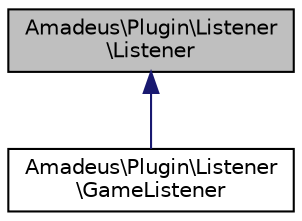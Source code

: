digraph "Amadeus\Plugin\Listener\Listener"
{
  edge [fontname="Helvetica",fontsize="10",labelfontname="Helvetica",labelfontsize="10"];
  node [fontname="Helvetica",fontsize="10",shape=record];
  Node0 [label="Amadeus\\Plugin\\Listener\l\\Listener",height=0.2,width=0.4,color="black", fillcolor="grey75", style="filled", fontcolor="black"];
  Node0 -> Node1 [dir="back",color="midnightblue",fontsize="10",style="solid",fontname="Helvetica"];
  Node1 [label="Amadeus\\Plugin\\Listener\l\\GameListener",height=0.2,width=0.4,color="black", fillcolor="white", style="filled",URL="$interfaceAmadeus_1_1Plugin_1_1Listener_1_1GameListener.html"];
}
